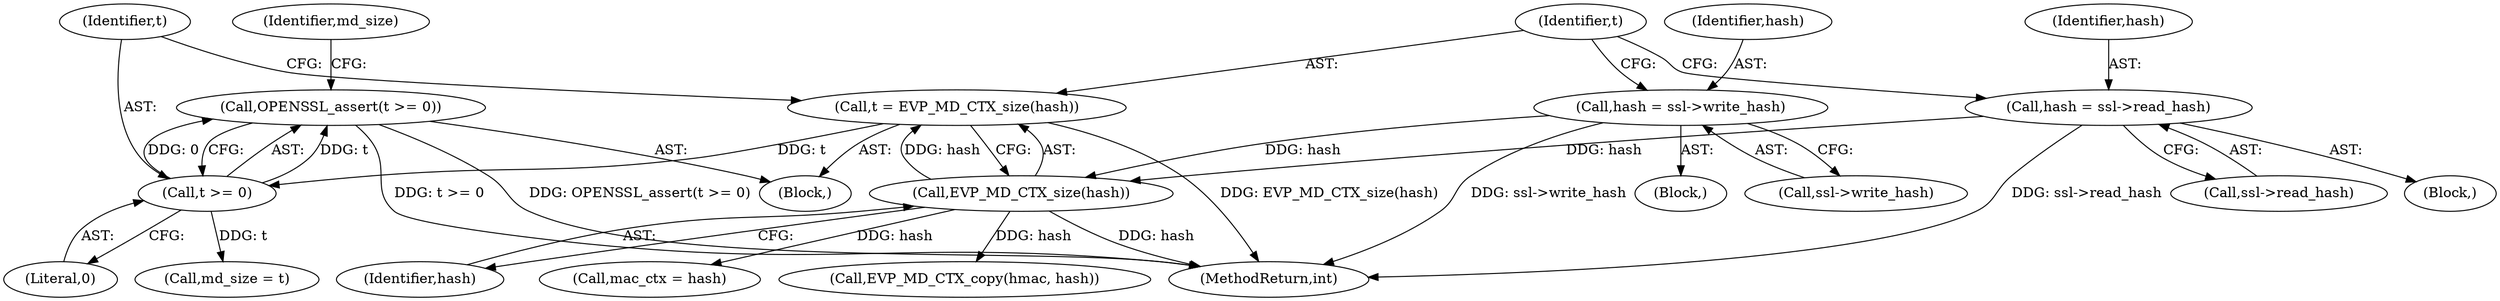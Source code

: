 digraph "0_openssl_4ad93618d26a3ea23d36ad5498ff4f59eff3a4d2_3@API" {
"1000168" [label="(Call,OPENSSL_assert(t >= 0))"];
"1000169" [label="(Call,t >= 0)"];
"1000164" [label="(Call,t = EVP_MD_CTX_size(hash))"];
"1000166" [label="(Call,EVP_MD_CTX_size(hash))"];
"1000159" [label="(Call,hash = ssl->read_hash)"];
"1000145" [label="(Call,hash = ssl->write_hash)"];
"1000108" [label="(Block,)"];
"1000145" [label="(Call,hash = ssl->write_hash)"];
"1000170" [label="(Identifier,t)"];
"1000151" [label="(Block,)"];
"1000167" [label="(Identifier,hash)"];
"1000166" [label="(Call,EVP_MD_CTX_size(hash))"];
"1000506" [label="(MethodReturn,int)"];
"1000178" [label="(Call,mac_ctx = hash)"];
"1000173" [label="(Identifier,md_size)"];
"1000147" [label="(Call,ssl->write_hash)"];
"1000137" [label="(Block,)"];
"1000168" [label="(Call,OPENSSL_assert(t >= 0))"];
"1000159" [label="(Call,hash = ssl->read_hash)"];
"1000165" [label="(Identifier,t)"];
"1000172" [label="(Call,md_size = t)"];
"1000192" [label="(Call,EVP_MD_CTX_copy(hmac, hash))"];
"1000161" [label="(Call,ssl->read_hash)"];
"1000171" [label="(Literal,0)"];
"1000169" [label="(Call,t >= 0)"];
"1000164" [label="(Call,t = EVP_MD_CTX_size(hash))"];
"1000160" [label="(Identifier,hash)"];
"1000146" [label="(Identifier,hash)"];
"1000168" -> "1000108"  [label="AST: "];
"1000168" -> "1000169"  [label="CFG: "];
"1000169" -> "1000168"  [label="AST: "];
"1000173" -> "1000168"  [label="CFG: "];
"1000168" -> "1000506"  [label="DDG: OPENSSL_assert(t >= 0)"];
"1000168" -> "1000506"  [label="DDG: t >= 0"];
"1000169" -> "1000168"  [label="DDG: t"];
"1000169" -> "1000168"  [label="DDG: 0"];
"1000169" -> "1000171"  [label="CFG: "];
"1000170" -> "1000169"  [label="AST: "];
"1000171" -> "1000169"  [label="AST: "];
"1000164" -> "1000169"  [label="DDG: t"];
"1000169" -> "1000172"  [label="DDG: t"];
"1000164" -> "1000108"  [label="AST: "];
"1000164" -> "1000166"  [label="CFG: "];
"1000165" -> "1000164"  [label="AST: "];
"1000166" -> "1000164"  [label="AST: "];
"1000170" -> "1000164"  [label="CFG: "];
"1000164" -> "1000506"  [label="DDG: EVP_MD_CTX_size(hash)"];
"1000166" -> "1000164"  [label="DDG: hash"];
"1000166" -> "1000167"  [label="CFG: "];
"1000167" -> "1000166"  [label="AST: "];
"1000166" -> "1000506"  [label="DDG: hash"];
"1000159" -> "1000166"  [label="DDG: hash"];
"1000145" -> "1000166"  [label="DDG: hash"];
"1000166" -> "1000178"  [label="DDG: hash"];
"1000166" -> "1000192"  [label="DDG: hash"];
"1000159" -> "1000151"  [label="AST: "];
"1000159" -> "1000161"  [label="CFG: "];
"1000160" -> "1000159"  [label="AST: "];
"1000161" -> "1000159"  [label="AST: "];
"1000165" -> "1000159"  [label="CFG: "];
"1000159" -> "1000506"  [label="DDG: ssl->read_hash"];
"1000145" -> "1000137"  [label="AST: "];
"1000145" -> "1000147"  [label="CFG: "];
"1000146" -> "1000145"  [label="AST: "];
"1000147" -> "1000145"  [label="AST: "];
"1000165" -> "1000145"  [label="CFG: "];
"1000145" -> "1000506"  [label="DDG: ssl->write_hash"];
}
